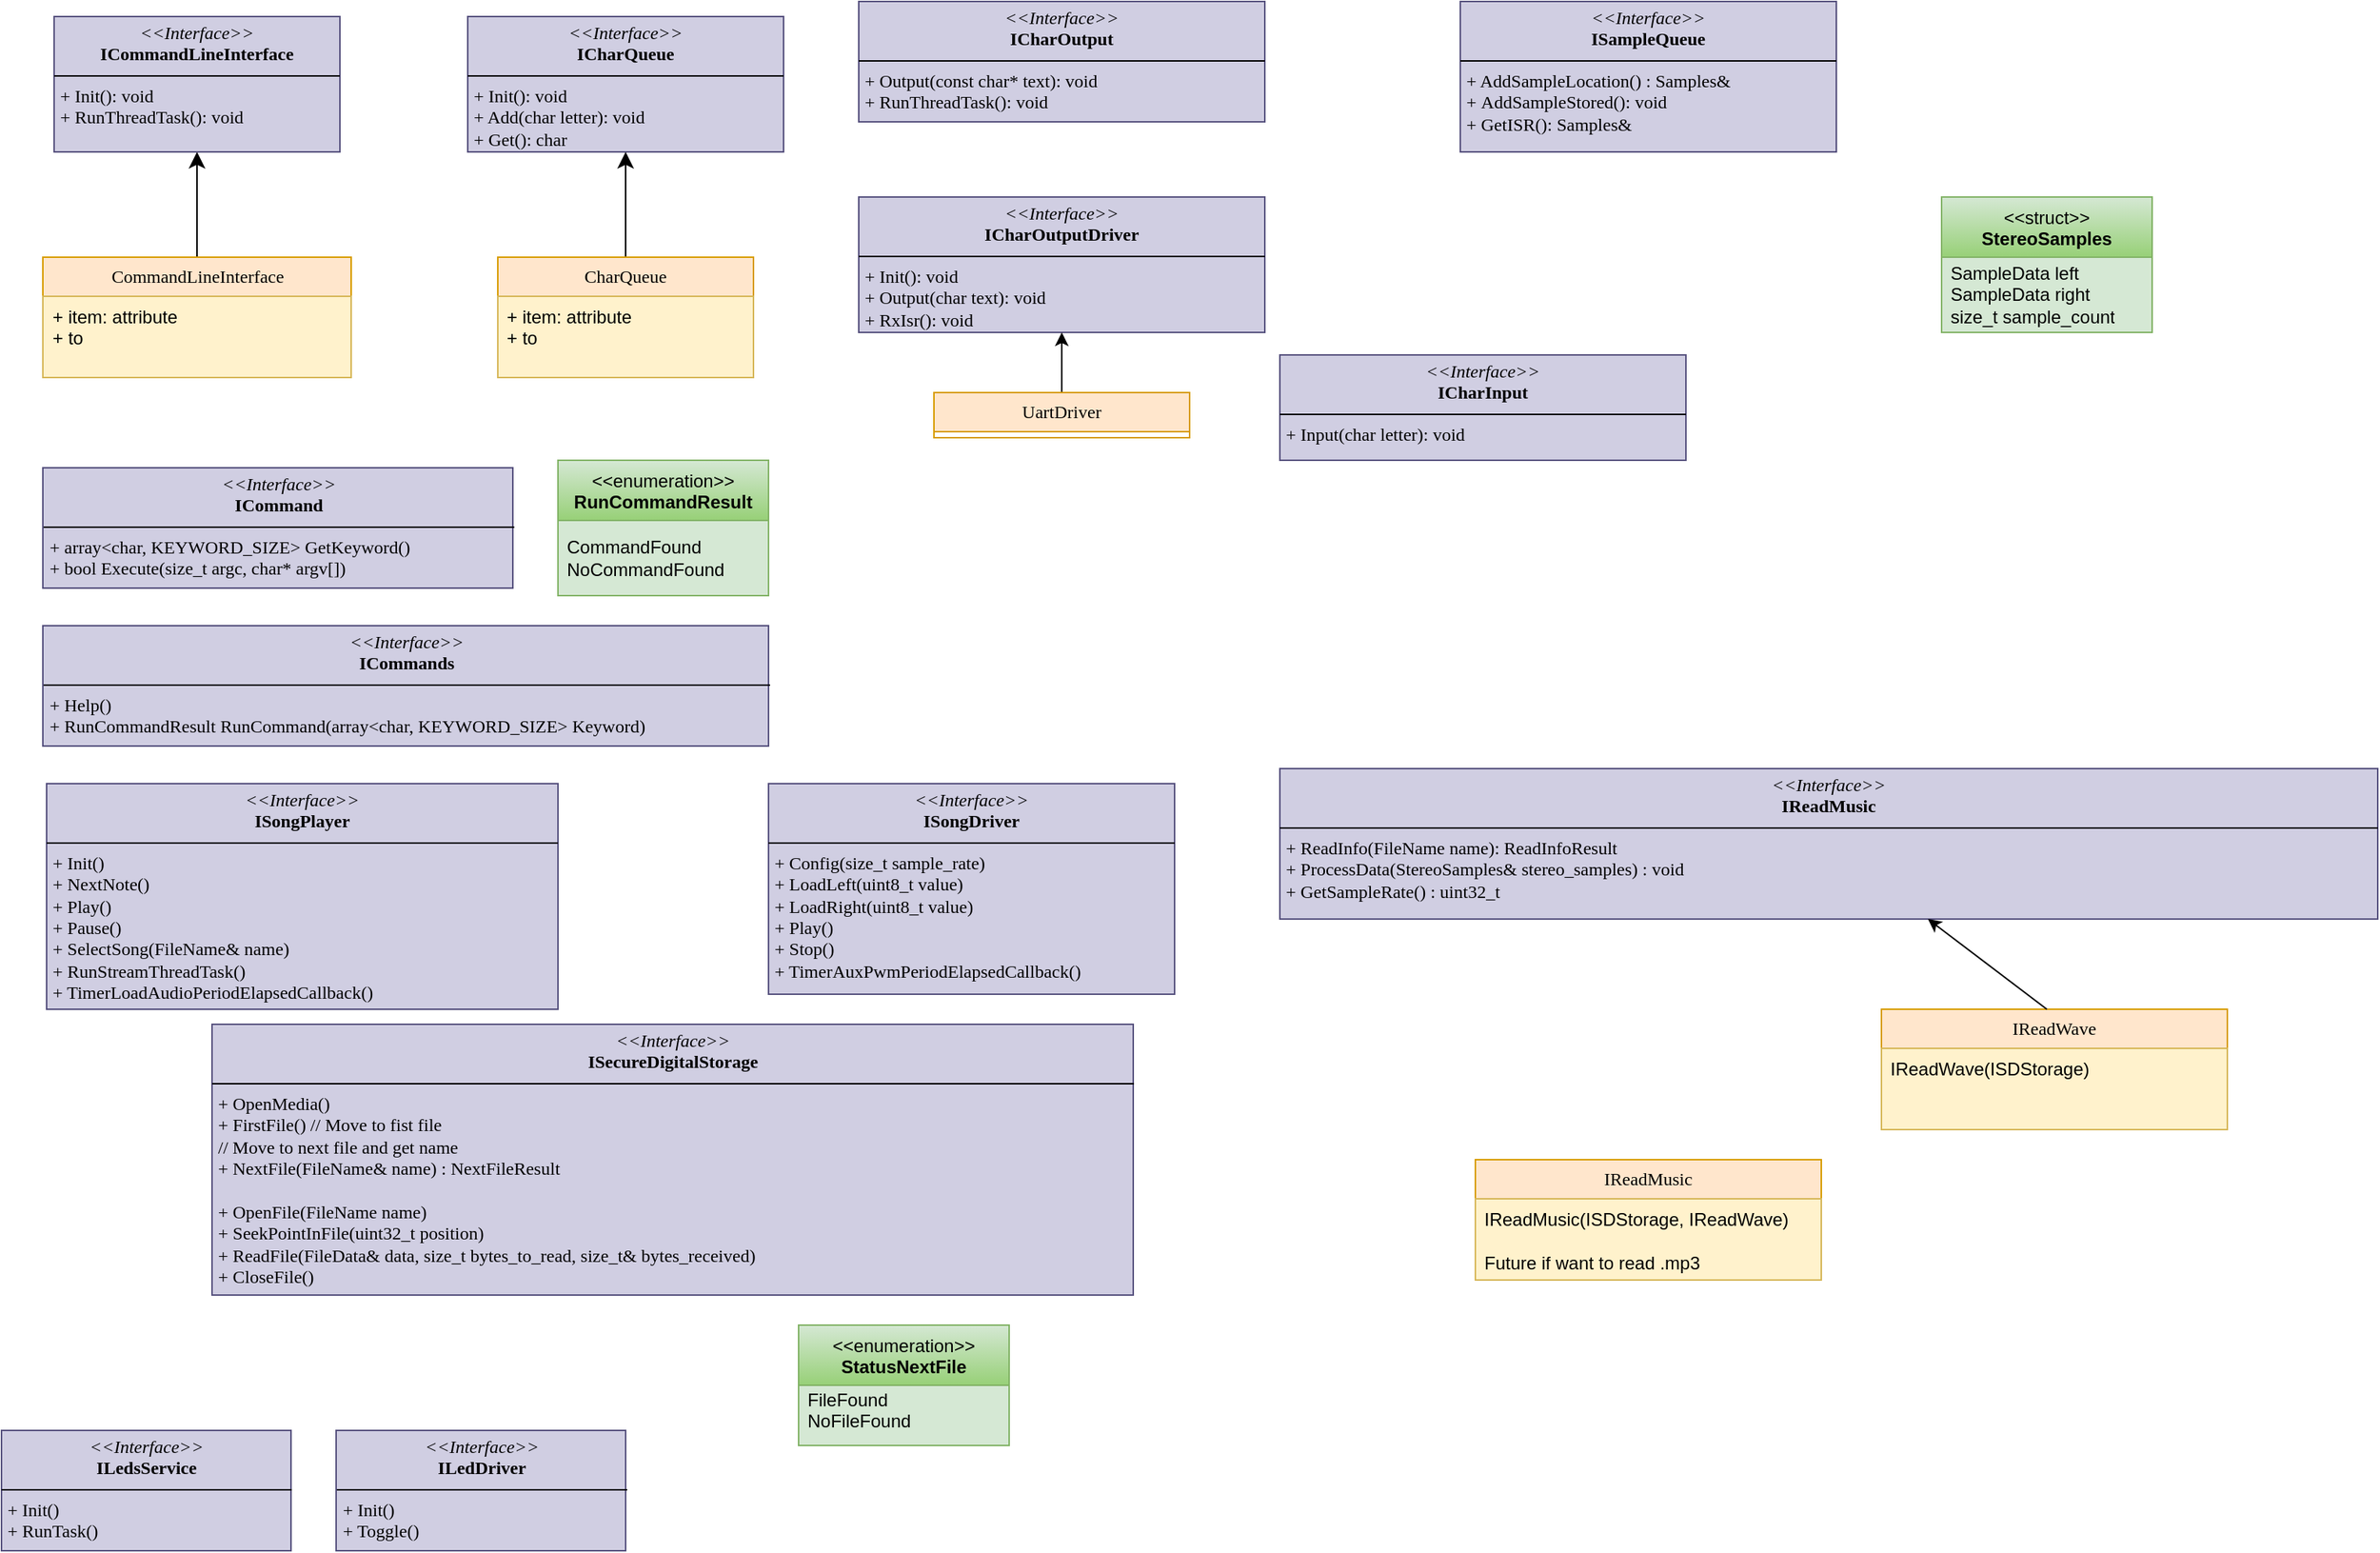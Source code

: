<mxfile version="27.1.1">
  <diagram id="C5RBs43oDa-KdzZeNtuy" name="Page-1">
    <mxGraphModel dx="1817" dy="880" grid="1" gridSize="10" guides="1" tooltips="1" connect="1" arrows="1" fold="1" page="1" pageScale="1" pageWidth="827" pageHeight="1169" math="0" shadow="0">
      <root>
        <mxCell id="WIyWlLk6GJQsqaUBKTNV-0" />
        <mxCell id="WIyWlLk6GJQsqaUBKTNV-1" parent="WIyWlLk6GJQsqaUBKTNV-0" />
        <mxCell id="1-aZyJSDRmybrYYYOP_5-19" style="edgeStyle=none;curved=1;rounded=0;orthogonalLoop=1;jettySize=auto;html=1;fontSize=12;startSize=8;endSize=8;" parent="WIyWlLk6GJQsqaUBKTNV-1" source="1-aZyJSDRmybrYYYOP_5-1" target="1-aZyJSDRmybrYYYOP_5-18" edge="1">
          <mxGeometry relative="1" as="geometry" />
        </mxCell>
        <mxCell id="1-aZyJSDRmybrYYYOP_5-1" value="CommandLineInterface" style="swimlane;fontStyle=0;childLayout=stackLayout;horizontal=1;startSize=26;fillColor=#ffe6cc;horizontalStack=0;resizeParent=1;resizeParentMax=0;resizeLast=0;collapsible=1;marginBottom=0;whiteSpace=wrap;html=1;strokeColor=#d79b00;fontFamily=Lucida Console;" parent="WIyWlLk6GJQsqaUBKTNV-1" vertex="1">
          <mxGeometry x="117.5" y="260" width="205" height="80" as="geometry">
            <mxRectangle x="165" y="220" width="100" height="30" as="alternateBounds" />
          </mxGeometry>
        </mxCell>
        <mxCell id="1-aZyJSDRmybrYYYOP_5-11" value="+ item: attribute&lt;div&gt;+ to&lt;/div&gt;" style="text;strokeColor=#d6b656;fillColor=#fff2cc;align=left;verticalAlign=top;spacingLeft=4;spacingRight=4;overflow=hidden;rotatable=0;points=[[0,0.5],[1,0.5]];portConstraint=eastwest;whiteSpace=wrap;html=1;" parent="1-aZyJSDRmybrYYYOP_5-1" vertex="1">
          <mxGeometry y="26" width="205" height="54" as="geometry" />
        </mxCell>
        <mxCell id="1-aZyJSDRmybrYYYOP_5-18" value="&lt;p style=&quot;margin:0px;margin-top:4px;text-align:center;&quot;&gt;&lt;i&gt;&amp;lt;&amp;lt;Interface&amp;gt;&amp;gt;&lt;/i&gt;&lt;br&gt;&lt;b style=&quot;&quot;&gt;&lt;font&gt;ICommandLineInterface&lt;/font&gt;&lt;/b&gt;&lt;/p&gt;&lt;hr style=&quot;border-style:solid;&quot; size=&quot;1&quot;&gt;&lt;p style=&quot;margin:0px;margin-left:4px;&quot;&gt;&lt;font&gt;+ Init(): void&lt;br&gt;+ RunThreadTask(): void&lt;/font&gt;&lt;/p&gt;" style="verticalAlign=top;align=left;overflow=fill;html=1;whiteSpace=wrap;fillColor=#d0cee2;strokeColor=#56517e;fontFamily=Lucida Console;" parent="WIyWlLk6GJQsqaUBKTNV-1" vertex="1">
          <mxGeometry x="125" y="100" width="190" height="90" as="geometry" />
        </mxCell>
        <mxCell id="1-aZyJSDRmybrYYYOP_5-20" value="&lt;p style=&quot;margin:0px;margin-top:4px;text-align:center;&quot;&gt;&lt;i&gt;&amp;lt;&amp;lt;Interface&amp;gt;&amp;gt;&lt;/i&gt;&lt;br&gt;&lt;b style=&quot;&quot;&gt;&lt;font&gt;ICharQueue&lt;/font&gt;&lt;/b&gt;&lt;/p&gt;&lt;hr style=&quot;border-style:solid;&quot; size=&quot;1&quot;&gt;&lt;p style=&quot;margin:0px;margin-left:4px;&quot;&gt;&lt;font&gt;+ Init(): void&lt;br&gt;+ Add(char letter): void&lt;/font&gt;&lt;/p&gt;&lt;p style=&quot;margin:0px;margin-left:4px;&quot;&gt;&lt;font&gt;+ Get(): char&lt;/font&gt;&lt;/p&gt;" style="verticalAlign=top;align=left;overflow=fill;html=1;whiteSpace=wrap;fillColor=#d0cee2;strokeColor=#56517e;fontFamily=Lucida Console;" parent="WIyWlLk6GJQsqaUBKTNV-1" vertex="1">
          <mxGeometry x="400" y="100" width="210" height="90" as="geometry" />
        </mxCell>
        <mxCell id="1-aZyJSDRmybrYYYOP_5-23" style="edgeStyle=none;curved=1;rounded=0;orthogonalLoop=1;jettySize=auto;html=1;fontSize=12;startSize=8;endSize=8;" parent="WIyWlLk6GJQsqaUBKTNV-1" source="1-aZyJSDRmybrYYYOP_5-21" target="1-aZyJSDRmybrYYYOP_5-20" edge="1">
          <mxGeometry relative="1" as="geometry" />
        </mxCell>
        <mxCell id="1-aZyJSDRmybrYYYOP_5-21" value="CharQueue" style="swimlane;fontStyle=0;childLayout=stackLayout;horizontal=1;startSize=26;fillColor=#ffe6cc;horizontalStack=0;resizeParent=1;resizeParentMax=0;resizeLast=0;collapsible=1;marginBottom=0;whiteSpace=wrap;html=1;strokeColor=#d79b00;fontFamily=Lucida Console;" parent="WIyWlLk6GJQsqaUBKTNV-1" vertex="1">
          <mxGeometry x="420" y="260" width="170" height="80" as="geometry">
            <mxRectangle x="165" y="220" width="100" height="30" as="alternateBounds" />
          </mxGeometry>
        </mxCell>
        <mxCell id="1-aZyJSDRmybrYYYOP_5-22" value="+ item: attribute&lt;div&gt;+ to&lt;/div&gt;" style="text;strokeColor=#d6b656;fillColor=#fff2cc;align=left;verticalAlign=top;spacingLeft=4;spacingRight=4;overflow=hidden;rotatable=0;points=[[0,0.5],[1,0.5]];portConstraint=eastwest;whiteSpace=wrap;html=1;" parent="1-aZyJSDRmybrYYYOP_5-21" vertex="1">
          <mxGeometry y="26" width="170" height="54" as="geometry" />
        </mxCell>
        <mxCell id="6GGKKXd58jNq54ZC34cy-0" value="&lt;p style=&quot;margin:0px;margin-top:4px;text-align:center;&quot;&gt;&lt;i&gt;&amp;lt;&amp;lt;Interface&amp;gt;&amp;gt;&lt;/i&gt;&lt;br&gt;&lt;b style=&quot;&quot;&gt;&lt;font&gt;ICommand&lt;/font&gt;&lt;/b&gt;&lt;/p&gt;&lt;hr style=&quot;border-style:solid;&quot; size=&quot;1&quot;&gt;&lt;p style=&quot;margin:0px;margin-left:4px;&quot;&gt;&lt;font&gt;+ array&amp;lt;char, KEYWORD_SIZE&amp;gt; GetKeyword()&lt;br&gt;+ bool Execute(size_t argc, char* argv[])&lt;/font&gt;&lt;/p&gt;" style="verticalAlign=top;align=left;overflow=fill;html=1;whiteSpace=wrap;fillColor=#d0cee2;strokeColor=#56517e;fontFamily=Lucida Console;" parent="WIyWlLk6GJQsqaUBKTNV-1" vertex="1">
          <mxGeometry x="117.5" y="400" width="312.5" height="80" as="geometry" />
        </mxCell>
        <mxCell id="6GGKKXd58jNq54ZC34cy-1" value="&lt;p style=&quot;margin:0px;margin-top:4px;text-align:center;&quot;&gt;&lt;i&gt;&amp;lt;&amp;lt;Interface&amp;gt;&amp;gt;&lt;/i&gt;&lt;br&gt;&lt;b style=&quot;&quot;&gt;&lt;font&gt;ICommands&lt;/font&gt;&lt;/b&gt;&lt;/p&gt;&lt;hr style=&quot;border-style:solid;&quot; size=&quot;1&quot;&gt;&lt;p style=&quot;margin:0px;margin-left:4px;&quot;&gt;&lt;font&gt;+ Help()&lt;br&gt;+ RunCommandResult RunCommand(&lt;/font&gt;&lt;span style=&quot;background-color: transparent; color: light-dark(rgb(0, 0, 0), rgb(255, 255, 255));&quot;&gt;array&amp;lt;char, KEYWORD_SIZE&amp;gt; Keyword&lt;/span&gt;&lt;span style=&quot;background-color: transparent; color: light-dark(rgb(0, 0, 0), rgb(255, 255, 255));&quot;&gt;)&lt;/span&gt;&lt;/p&gt;" style="verticalAlign=top;align=left;overflow=fill;html=1;whiteSpace=wrap;fillColor=#d0cee2;strokeColor=#56517e;fontFamily=Lucida Console;" parent="WIyWlLk6GJQsqaUBKTNV-1" vertex="1">
          <mxGeometry x="117.5" y="505" width="482.5" height="80" as="geometry" />
        </mxCell>
        <mxCell id="6GGKKXd58jNq54ZC34cy-2" value="&amp;lt;&amp;lt;enumeration&amp;gt;&amp;gt;&lt;br&gt;&lt;b&gt;RunCommandResult&lt;/b&gt;" style="swimlane;fontStyle=0;align=center;verticalAlign=top;childLayout=stackLayout;horizontal=1;startSize=40;horizontalStack=0;resizeParent=1;resizeParentMax=0;resizeLast=0;collapsible=0;marginBottom=0;html=1;whiteSpace=wrap;fillColor=#d5e8d4;gradientColor=#97d077;strokeColor=#82b366;" parent="WIyWlLk6GJQsqaUBKTNV-1" vertex="1">
          <mxGeometry x="460" y="395" width="140" height="90" as="geometry" />
        </mxCell>
        <mxCell id="6GGKKXd58jNq54ZC34cy-3" value="&lt;div&gt;CommandFound&lt;br&gt;&lt;div&gt;&lt;div&gt;NoCommandFound&lt;/div&gt;&lt;/div&gt;&lt;/div&gt;" style="text;html=1;strokeColor=#82b366;fillColor=#d5e8d4;align=left;verticalAlign=middle;spacingLeft=4;spacingRight=4;overflow=hidden;rotatable=0;points=[[0,0.5],[1,0.5]];portConstraint=eastwest;whiteSpace=wrap;" parent="6GGKKXd58jNq54ZC34cy-2" vertex="1">
          <mxGeometry y="40" width="140" height="50" as="geometry" />
        </mxCell>
        <mxCell id="0iObo25kmQVAuvD8w5tw-0" value="&lt;p style=&quot;margin:0px;margin-top:4px;text-align:center;&quot;&gt;&lt;i&gt;&amp;lt;&amp;lt;Interface&amp;gt;&amp;gt;&lt;/i&gt;&lt;br&gt;&lt;b style=&quot;&quot;&gt;&lt;font&gt;ISongPlayer&lt;/font&gt;&lt;/b&gt;&lt;/p&gt;&lt;hr style=&quot;border-style:solid;&quot; size=&quot;1&quot;&gt;&lt;p style=&quot;margin:0px;margin-left:4px;&quot;&gt;&lt;font&gt;+ Init()&lt;/font&gt;&lt;/p&gt;&lt;p style=&quot;margin:0px;margin-left:4px;&quot;&gt;&lt;font&gt;+ NextNote()&lt;/font&gt;&lt;/p&gt;&lt;p style=&quot;margin:0px;margin-left:4px;&quot;&gt;&lt;font&gt;+&amp;nbsp;&lt;/font&gt;&lt;span style=&quot;background-color: transparent; color: light-dark(rgb(0, 0, 0), rgb(255, 255, 255));&quot;&gt;Play()&lt;/span&gt;&lt;/p&gt;&lt;p style=&quot;margin:0px;margin-left:4px;&quot;&gt;&lt;font&gt;+ Pause(&lt;/font&gt;&lt;span style=&quot;background-color: transparent; color: light-dark(rgb(0, 0, 0), rgb(255, 255, 255));&quot;&gt;)&lt;/span&gt;&lt;/p&gt;&lt;p style=&quot;margin:0px;margin-left:4px;&quot;&gt;&lt;span style=&quot;background-color: transparent; color: light-dark(rgb(0, 0, 0), rgb(255, 255, 255));&quot;&gt;+ SelectSong(FileName&amp;amp; name)&lt;/span&gt;&lt;/p&gt;&lt;p style=&quot;margin:0px;margin-left:4px;&quot;&gt;&lt;span style=&quot;background-color: transparent; color: light-dark(rgb(0, 0, 0), rgb(255, 255, 255));&quot;&gt;+ RunStreamThreadTask()&lt;/span&gt;&lt;/p&gt;&lt;p style=&quot;margin:0px;margin-left:4px;&quot;&gt;&lt;span style=&quot;background-color: transparent; color: light-dark(rgb(0, 0, 0), rgb(255, 255, 255));&quot;&gt;+ TimerLoadAudioPeriodElapsedCallback()&lt;/span&gt;&lt;/p&gt;&lt;p style=&quot;margin:0px;margin-left:4px;&quot;&gt;&lt;br&gt;&lt;/p&gt;" style="verticalAlign=top;align=left;overflow=fill;html=1;whiteSpace=wrap;fillColor=#d0cee2;strokeColor=#56517e;fontFamily=Lucida Console;" parent="WIyWlLk6GJQsqaUBKTNV-1" vertex="1">
          <mxGeometry x="120" y="610" width="340" height="150" as="geometry" />
        </mxCell>
        <mxCell id="0iObo25kmQVAuvD8w5tw-1" value="&lt;p style=&quot;margin:0px;margin-top:4px;text-align:center;&quot;&gt;&lt;i&gt;&amp;lt;&amp;lt;Interface&amp;gt;&amp;gt;&lt;/i&gt;&lt;br&gt;&lt;b style=&quot;&quot;&gt;&lt;font&gt;ISongDriver&lt;/font&gt;&lt;/b&gt;&lt;/p&gt;&lt;hr style=&quot;border-style:solid;&quot; size=&quot;1&quot;&gt;&lt;p style=&quot;margin:0px;margin-left:4px;&quot;&gt;&lt;font&gt;+ Config(size_t sample_rate)&lt;/font&gt;&lt;/p&gt;&lt;p style=&quot;margin:0px;margin-left:4px;&quot;&gt;&lt;font&gt;+ LoadLeft(uint8_t value)&lt;/font&gt;&lt;/p&gt;&lt;p style=&quot;margin:0px;margin-left:4px;&quot;&gt;&lt;font&gt;+ LoadRight&lt;/font&gt;&lt;span style=&quot;background-color: transparent; color: light-dark(rgb(0, 0, 0), rgb(255, 255, 255));&quot;&gt;(uint8_t value)&lt;/span&gt;&lt;/p&gt;&lt;p style=&quot;margin:0px;margin-left:4px;&quot;&gt;&lt;font&gt;+ Play(&lt;/font&gt;&lt;span style=&quot;background-color: transparent; color: light-dark(rgb(0, 0, 0), rgb(255, 255, 255));&quot;&gt;)&lt;/span&gt;&lt;/p&gt;&lt;p style=&quot;margin:0px;margin-left:4px;&quot;&gt;&lt;span style=&quot;background-color: transparent; color: light-dark(rgb(0, 0, 0), rgb(255, 255, 255));&quot;&gt;+ Stop()&lt;/span&gt;&lt;/p&gt;&lt;p style=&quot;margin:0px;margin-left:4px;&quot;&gt;&lt;span style=&quot;background-color: transparent; color: light-dark(rgb(0, 0, 0), rgb(255, 255, 255));&quot;&gt;+ TimerAuxPwmPeriodElapsedCallback()&lt;/span&gt;&lt;/p&gt;" style="verticalAlign=top;align=left;overflow=fill;html=1;whiteSpace=wrap;fillColor=#d0cee2;strokeColor=#56517e;fontFamily=Lucida Console;" parent="WIyWlLk6GJQsqaUBKTNV-1" vertex="1">
          <mxGeometry x="600" y="610" width="270" height="140" as="geometry" />
        </mxCell>
        <mxCell id="0iObo25kmQVAuvD8w5tw-2" value="&lt;p style=&quot;margin:0px;margin-top:4px;text-align:center;&quot;&gt;&lt;i&gt;&amp;lt;&amp;lt;Interface&amp;gt;&amp;gt;&lt;/i&gt;&lt;br&gt;&lt;b style=&quot;&quot;&gt;&lt;font&gt;ILedDriver&lt;/font&gt;&lt;/b&gt;&lt;/p&gt;&lt;hr style=&quot;border-style:solid;&quot; size=&quot;1&quot;&gt;&lt;p style=&quot;margin:0px;margin-left:4px;&quot;&gt;&lt;font&gt;+ Init()&lt;/font&gt;&lt;/p&gt;&lt;p style=&quot;margin:0px;margin-left:4px;&quot;&gt;&lt;font&gt;+ Toggle()&lt;/font&gt;&lt;/p&gt;" style="verticalAlign=top;align=left;overflow=fill;html=1;whiteSpace=wrap;fillColor=#d0cee2;strokeColor=#56517e;fontFamily=Lucida Console;" parent="WIyWlLk6GJQsqaUBKTNV-1" vertex="1">
          <mxGeometry x="312.5" y="1040" width="192.5" height="80" as="geometry" />
        </mxCell>
        <mxCell id="0iObo25kmQVAuvD8w5tw-3" value="&lt;p style=&quot;margin:0px;margin-top:4px;text-align:center;&quot;&gt;&lt;i&gt;&amp;lt;&amp;lt;Interface&amp;gt;&amp;gt;&lt;/i&gt;&lt;br&gt;&lt;b style=&quot;&quot;&gt;&lt;font&gt;ILedsService&lt;/font&gt;&lt;/b&gt;&lt;/p&gt;&lt;hr style=&quot;border-style:solid;&quot; size=&quot;1&quot;&gt;&lt;p style=&quot;margin:0px;margin-left:4px;&quot;&gt;&lt;font&gt;+ Init()&lt;/font&gt;&lt;/p&gt;&lt;p style=&quot;margin:0px;margin-left:4px;&quot;&gt;&lt;font&gt;+ RunTask()&lt;/font&gt;&lt;/p&gt;" style="verticalAlign=top;align=left;overflow=fill;html=1;whiteSpace=wrap;fillColor=#d0cee2;strokeColor=#56517e;fontFamily=Lucida Console;" parent="WIyWlLk6GJQsqaUBKTNV-1" vertex="1">
          <mxGeometry x="90" y="1040" width="192.5" height="80" as="geometry" />
        </mxCell>
        <mxCell id="ADoXMqGp-mkOqI_x4d9v-0" value="&lt;p style=&quot;margin:0px;margin-top:4px;text-align:center;&quot;&gt;&lt;i&gt;&amp;lt;&amp;lt;Interface&amp;gt;&amp;gt;&lt;/i&gt;&lt;br&gt;&lt;b style=&quot;&quot;&gt;&lt;font&gt;ISecureDigitalStorage&lt;/font&gt;&lt;/b&gt;&lt;/p&gt;&lt;hr style=&quot;border-style:solid;&quot; size=&quot;1&quot;&gt;&lt;p style=&quot;margin:0px;margin-left:4px;&quot;&gt;&lt;span style=&quot;background-color: transparent; color: light-dark(rgb(0, 0, 0), rgb(255, 255, 255));&quot;&gt;+ OpenMedia()&lt;/span&gt;&lt;/p&gt;&lt;p style=&quot;margin:0px;margin-left:4px;&quot;&gt;&lt;span style=&quot;background-color: transparent; color: light-dark(rgb(0, 0, 0), rgb(255, 255, 255));&quot;&gt;+ FirstFile() // Move to fist file&lt;/span&gt;&lt;/p&gt;&lt;p style=&quot;margin:0px;margin-left:4px;&quot;&gt;&lt;font&gt;// Move to next file and get name&lt;/font&gt;&lt;/p&gt;&lt;p style=&quot;margin:0px;margin-left:4px;&quot;&gt;&lt;font&gt;+ NextFile(FileName&amp;amp; name&lt;/font&gt;&lt;span style=&quot;background-color: transparent; color: light-dark(rgb(0, 0, 0), rgb(255, 255, 255));&quot;&gt;) : NextFileResult&lt;/span&gt;&lt;/p&gt;&lt;p style=&quot;margin:0px;margin-left:4px;&quot;&gt;&lt;span style=&quot;background-color: transparent; color: light-dark(rgb(0, 0, 0), rgb(255, 255, 255));&quot;&gt;&lt;br&gt;&lt;/span&gt;&lt;/p&gt;&lt;p style=&quot;margin:0px;margin-left:4px;&quot;&gt;&lt;font&gt;+ OpenFile&lt;/font&gt;&lt;span style=&quot;background-color: transparent; color: light-dark(rgb(0, 0, 0), rgb(255, 255, 255));&quot;&gt;(&lt;/span&gt;&lt;span style=&quot;background-color: transparent; color: light-dark(rgb(0, 0, 0), rgb(255, 255, 255));&quot;&gt;FileName name&lt;/span&gt;&lt;span style=&quot;background-color: transparent; color: light-dark(rgb(0, 0, 0), rgb(255, 255, 255));&quot;&gt;)&lt;/span&gt;&lt;/p&gt;&lt;p style=&quot;margin:0px;margin-left:4px;&quot;&gt;&lt;span style=&quot;background-color: transparent; color: light-dark(rgb(0, 0, 0), rgb(255, 255, 255));&quot;&gt;+ SeekPointInFile(uint32_t position&lt;/span&gt;&lt;span style=&quot;background-color: transparent; color: light-dark(rgb(0, 0, 0), rgb(255, 255, 255));&quot;&gt;)&lt;/span&gt;&lt;/p&gt;&lt;p style=&quot;margin:0px;margin-left:4px;&quot;&gt;&lt;font&gt;+ ReadFile(FileData&amp;amp; data, size_t bytes_to_read, size_t&amp;amp; bytes_received&lt;/font&gt;&lt;span style=&quot;background-color: transparent; color: light-dark(rgb(0, 0, 0), rgb(255, 255, 255));&quot;&gt;)&lt;/span&gt;&lt;/p&gt;&lt;p style=&quot;margin:0px;margin-left:4px;&quot;&gt;&lt;span style=&quot;background-color: transparent; color: light-dark(rgb(0, 0, 0), rgb(255, 255, 255));&quot;&gt;+ CloseFile()&lt;/span&gt;&lt;/p&gt;" style="verticalAlign=top;align=left;overflow=fill;html=1;whiteSpace=wrap;fillColor=#d0cee2;strokeColor=#56517e;fontFamily=Lucida Console;" parent="WIyWlLk6GJQsqaUBKTNV-1" vertex="1">
          <mxGeometry x="230" y="770" width="612.5" height="180" as="geometry" />
        </mxCell>
        <mxCell id="ADoXMqGp-mkOqI_x4d9v-1" value="&amp;lt;&amp;lt;enumeration&amp;gt;&amp;gt;&lt;br&gt;&lt;b&gt;StatusNextFile&lt;/b&gt;" style="swimlane;fontStyle=0;align=center;verticalAlign=top;childLayout=stackLayout;horizontal=1;startSize=40;horizontalStack=0;resizeParent=1;resizeParentMax=0;resizeLast=0;collapsible=0;marginBottom=0;html=1;whiteSpace=wrap;fillColor=#d5e8d4;gradientColor=#97d077;strokeColor=#82b366;" parent="WIyWlLk6GJQsqaUBKTNV-1" vertex="1">
          <mxGeometry x="620" y="970" width="140" height="80" as="geometry" />
        </mxCell>
        <mxCell id="ADoXMqGp-mkOqI_x4d9v-2" value="FileFound&lt;br&gt;&lt;div&gt;NoFileFound&lt;br&gt;&lt;div&gt;&lt;div&gt;&lt;br&gt;&lt;/div&gt;&lt;/div&gt;&lt;/div&gt;" style="text;html=1;strokeColor=#82b366;fillColor=#d5e8d4;align=left;verticalAlign=middle;spacingLeft=4;spacingRight=4;overflow=hidden;rotatable=0;points=[[0,0.5],[1,0.5]];portConstraint=eastwest;whiteSpace=wrap;" parent="ADoXMqGp-mkOqI_x4d9v-1" vertex="1">
          <mxGeometry y="40" width="140" height="40" as="geometry" />
        </mxCell>
        <mxCell id="BSVViUrtBVOiA11EnxC_-0" value="&lt;p style=&quot;margin:0px;margin-top:4px;text-align:center;&quot;&gt;&lt;i&gt;&amp;lt;&amp;lt;Interface&amp;gt;&amp;gt;&lt;/i&gt;&lt;br&gt;&lt;b style=&quot;&quot;&gt;&lt;font&gt;ICharOutput&lt;/font&gt;&lt;/b&gt;&lt;/p&gt;&lt;hr style=&quot;border-style:solid;&quot; size=&quot;1&quot;&gt;&lt;p style=&quot;margin:0px;margin-left:4px;&quot;&gt;&lt;font&gt;+ Output(const char* text): void&lt;/font&gt;&lt;/p&gt;&lt;p style=&quot;margin:0px;margin-left:4px;&quot;&gt;&lt;font&gt;+ RunThreadTask(): void&lt;/font&gt;&lt;/p&gt;" style="verticalAlign=top;align=left;overflow=fill;html=1;whiteSpace=wrap;fillColor=#d0cee2;strokeColor=#56517e;fontFamily=Lucida Console;" parent="WIyWlLk6GJQsqaUBKTNV-1" vertex="1">
          <mxGeometry x="660" y="90" width="270" height="80" as="geometry" />
        </mxCell>
        <mxCell id="BSVViUrtBVOiA11EnxC_-2" value="&lt;p style=&quot;margin:0px;margin-top:4px;text-align:center;&quot;&gt;&lt;i&gt;&amp;lt;&amp;lt;Interface&amp;gt;&amp;gt;&lt;/i&gt;&lt;br&gt;&lt;b style=&quot;&quot;&gt;&lt;font&gt;ICharOutputDriver&lt;/font&gt;&lt;/b&gt;&lt;/p&gt;&lt;hr style=&quot;border-style:solid;&quot; size=&quot;1&quot;&gt;&lt;p style=&quot;margin:0px;margin-left:4px;&quot;&gt;&lt;font&gt;+ Init(): void&lt;br&gt;+ Output(char text): void&lt;/font&gt;&lt;/p&gt;&lt;p style=&quot;margin:0px;margin-left:4px;&quot;&gt;&lt;font&gt;+ RxIsr(): void&lt;/font&gt;&lt;/p&gt;" style="verticalAlign=top;align=left;overflow=fill;html=1;whiteSpace=wrap;fillColor=#d0cee2;strokeColor=#56517e;fontFamily=Lucida Console;" parent="WIyWlLk6GJQsqaUBKTNV-1" vertex="1">
          <mxGeometry x="660" y="220" width="270" height="90" as="geometry" />
        </mxCell>
        <mxCell id="BSVViUrtBVOiA11EnxC_-6" style="edgeStyle=orthogonalEdgeStyle;rounded=0;orthogonalLoop=1;jettySize=auto;html=1;" parent="WIyWlLk6GJQsqaUBKTNV-1" source="BSVViUrtBVOiA11EnxC_-3" target="BSVViUrtBVOiA11EnxC_-2" edge="1">
          <mxGeometry relative="1" as="geometry" />
        </mxCell>
        <mxCell id="BSVViUrtBVOiA11EnxC_-3" value="UartDriver" style="swimlane;fontStyle=0;childLayout=stackLayout;horizontal=1;startSize=26;fillColor=#ffe6cc;horizontalStack=0;resizeParent=1;resizeParentMax=0;resizeLast=0;collapsible=1;marginBottom=0;whiteSpace=wrap;html=1;strokeColor=#d79b00;fontFamily=Lucida Console;" parent="WIyWlLk6GJQsqaUBKTNV-1" vertex="1">
          <mxGeometry x="710" y="350" width="170" height="30" as="geometry">
            <mxRectangle x="165" y="220" width="100" height="30" as="alternateBounds" />
          </mxGeometry>
        </mxCell>
        <mxCell id="k9FTgwsunnCFrQa-hcNU-0" value="&lt;p style=&quot;margin:0px;margin-top:4px;text-align:center;&quot;&gt;&lt;i&gt;&amp;lt;&amp;lt;Interface&amp;gt;&amp;gt;&lt;/i&gt;&lt;br&gt;&lt;b style=&quot;&quot;&gt;&lt;font&gt;ICharInput&lt;/font&gt;&lt;/b&gt;&lt;/p&gt;&lt;hr style=&quot;border-style:solid;&quot; size=&quot;1&quot;&gt;&lt;p style=&quot;margin:0px;margin-left:4px;&quot;&gt;&lt;font&gt;+ Input(char letter): void&lt;/font&gt;&lt;/p&gt;" style="verticalAlign=top;align=left;overflow=fill;html=1;whiteSpace=wrap;fillColor=#d0cee2;strokeColor=#56517e;fontFamily=Lucida Console;" parent="WIyWlLk6GJQsqaUBKTNV-1" vertex="1">
          <mxGeometry x="940" y="325" width="270" height="70" as="geometry" />
        </mxCell>
        <mxCell id="Erd15DaWQOpx9_qth9-D-0" value="&lt;p style=&quot;margin:0px;margin-top:4px;text-align:center;&quot;&gt;&lt;i&gt;&amp;lt;&amp;lt;Interface&amp;gt;&amp;gt;&lt;/i&gt;&lt;br&gt;&lt;b style=&quot;&quot;&gt;&lt;font&gt;IReadMusic&lt;/font&gt;&lt;/b&gt;&lt;/p&gt;&lt;hr style=&quot;border-style:solid;&quot; size=&quot;1&quot;&gt;&lt;p style=&quot;margin:0px;margin-left:4px;&quot;&gt;&lt;font&gt;+ ReadInfo(FileName name): ReadInfoResult&lt;/font&gt;&lt;/p&gt;&lt;p style=&quot;margin:0px;margin-left:4px;&quot;&gt;&lt;font&gt;+ ProcessData(StereoSamples&amp;amp; stereo_samples) : void&lt;/font&gt;&lt;/p&gt;&lt;p style=&quot;margin:0px;margin-left:4px;&quot;&gt;&lt;font&gt;+ GetSampleRate() : uint32_t&lt;/font&gt;&lt;/p&gt;" style="verticalAlign=top;align=left;overflow=fill;html=1;whiteSpace=wrap;fillColor=#d0cee2;strokeColor=#56517e;fontFamily=Lucida Console;" parent="WIyWlLk6GJQsqaUBKTNV-1" vertex="1">
          <mxGeometry x="940" y="600" width="730" height="100" as="geometry" />
        </mxCell>
        <mxCell id="8tysWhAxY4NFZO8vwIfh-1" value="IReadMusic" style="swimlane;fontStyle=0;childLayout=stackLayout;horizontal=1;startSize=26;fillColor=#ffe6cc;horizontalStack=0;resizeParent=1;resizeParentMax=0;resizeLast=0;collapsible=1;marginBottom=0;whiteSpace=wrap;html=1;strokeColor=#d79b00;fontFamily=Lucida Console;" parent="WIyWlLk6GJQsqaUBKTNV-1" vertex="1">
          <mxGeometry x="1070" y="860" width="230" height="80" as="geometry">
            <mxRectangle x="165" y="220" width="100" height="30" as="alternateBounds" />
          </mxGeometry>
        </mxCell>
        <mxCell id="8tysWhAxY4NFZO8vwIfh-2" value="IReadMusic(ISDStorage, IReadWave)&lt;br&gt;&lt;br&gt;Future if want to read .mp3" style="text;strokeColor=#d6b656;fillColor=#fff2cc;align=left;verticalAlign=top;spacingLeft=4;spacingRight=4;overflow=hidden;rotatable=0;points=[[0,0.5],[1,0.5]];portConstraint=eastwest;whiteSpace=wrap;html=1;" parent="8tysWhAxY4NFZO8vwIfh-1" vertex="1">
          <mxGeometry y="26" width="230" height="54" as="geometry" />
        </mxCell>
        <mxCell id="8tysWhAxY4NFZO8vwIfh-3" value="IReadWave" style="swimlane;fontStyle=0;childLayout=stackLayout;horizontal=1;startSize=26;fillColor=#ffe6cc;horizontalStack=0;resizeParent=1;resizeParentMax=0;resizeLast=0;collapsible=1;marginBottom=0;whiteSpace=wrap;html=1;strokeColor=#d79b00;fontFamily=Lucida Console;" parent="WIyWlLk6GJQsqaUBKTNV-1" vertex="1">
          <mxGeometry x="1340" y="760" width="230" height="80" as="geometry">
            <mxRectangle x="165" y="220" width="100" height="30" as="alternateBounds" />
          </mxGeometry>
        </mxCell>
        <mxCell id="8tysWhAxY4NFZO8vwIfh-4" value="IReadWave(ISDStorage)" style="text;strokeColor=#d6b656;fillColor=#fff2cc;align=left;verticalAlign=top;spacingLeft=4;spacingRight=4;overflow=hidden;rotatable=0;points=[[0,0.5],[1,0.5]];portConstraint=eastwest;whiteSpace=wrap;html=1;" parent="8tysWhAxY4NFZO8vwIfh-3" vertex="1">
          <mxGeometry y="26" width="230" height="54" as="geometry" />
        </mxCell>
        <mxCell id="8tysWhAxY4NFZO8vwIfh-5" value="" style="endArrow=classic;html=1;rounded=0;exitX=0.5;exitY=0;exitDx=0;exitDy=0;" parent="WIyWlLk6GJQsqaUBKTNV-1" target="Erd15DaWQOpx9_qth9-D-0" edge="1">
          <mxGeometry width="50" height="50" relative="1" as="geometry">
            <mxPoint x="1450" y="760" as="sourcePoint" />
            <mxPoint x="1498" y="700" as="targetPoint" />
          </mxGeometry>
        </mxCell>
        <mxCell id="8tysWhAxY4NFZO8vwIfh-6" value="&lt;p style=&quot;margin:0px;margin-top:4px;text-align:center;&quot;&gt;&lt;i&gt;&amp;lt;&amp;lt;Interface&amp;gt;&amp;gt;&lt;/i&gt;&lt;br&gt;&lt;b style=&quot;&quot;&gt;&lt;font&gt;ISampleQueue&lt;/font&gt;&lt;/b&gt;&lt;/p&gt;&lt;hr style=&quot;border-style:solid;&quot; size=&quot;1&quot;&gt;&lt;p style=&quot;margin:0px;margin-left:4px;&quot;&gt;&lt;font&gt;+ AddSampleLocation() : Samples&amp;amp;&lt;/font&gt;&lt;/p&gt;&lt;p style=&quot;margin:0px;margin-left:4px;&quot;&gt;&lt;font&gt;+&amp;nbsp;&lt;/font&gt;&lt;span style=&quot;background-color: transparent; color: light-dark(rgb(0, 0, 0), rgb(255, 255, 255));&quot;&gt;AddSampleStored(): void&lt;/span&gt;&lt;/p&gt;&lt;p style=&quot;margin:0px;margin-left:4px;&quot;&gt;&lt;font&gt;+ GetISR(&lt;/font&gt;&lt;span style=&quot;background-color: transparent; color: light-dark(rgb(0, 0, 0), rgb(255, 255, 255));&quot;&gt;): Samples&amp;amp;&lt;/span&gt;&lt;/p&gt;" style="verticalAlign=top;align=left;overflow=fill;html=1;whiteSpace=wrap;fillColor=#d0cee2;strokeColor=#56517e;fontFamily=Lucida Console;" parent="WIyWlLk6GJQsqaUBKTNV-1" vertex="1">
          <mxGeometry x="1060" y="90" width="250" height="100" as="geometry" />
        </mxCell>
        <mxCell id="8tysWhAxY4NFZO8vwIfh-7" value="&amp;lt;&amp;lt;struct&amp;gt;&amp;gt;&lt;br&gt;&lt;b&gt;StereoSamples&lt;/b&gt;" style="swimlane;fontStyle=0;align=center;verticalAlign=top;childLayout=stackLayout;horizontal=1;startSize=40;horizontalStack=0;resizeParent=1;resizeParentMax=0;resizeLast=0;collapsible=0;marginBottom=0;html=1;whiteSpace=wrap;fillColor=#d5e8d4;gradientColor=#97d077;strokeColor=#82b366;" parent="WIyWlLk6GJQsqaUBKTNV-1" vertex="1">
          <mxGeometry x="1380" y="220" width="140" height="90" as="geometry" />
        </mxCell>
        <mxCell id="8tysWhAxY4NFZO8vwIfh-8" value="SampleData left&lt;br&gt;&lt;div&gt;SampleData right&lt;/div&gt;&lt;div&gt;size_t sample_count&lt;/div&gt;" style="text;html=1;strokeColor=#82b366;fillColor=#d5e8d4;align=left;verticalAlign=middle;spacingLeft=4;spacingRight=4;overflow=hidden;rotatable=0;points=[[0,0.5],[1,0.5]];portConstraint=eastwest;whiteSpace=wrap;" parent="8tysWhAxY4NFZO8vwIfh-7" vertex="1">
          <mxGeometry y="40" width="140" height="50" as="geometry" />
        </mxCell>
      </root>
    </mxGraphModel>
  </diagram>
</mxfile>
